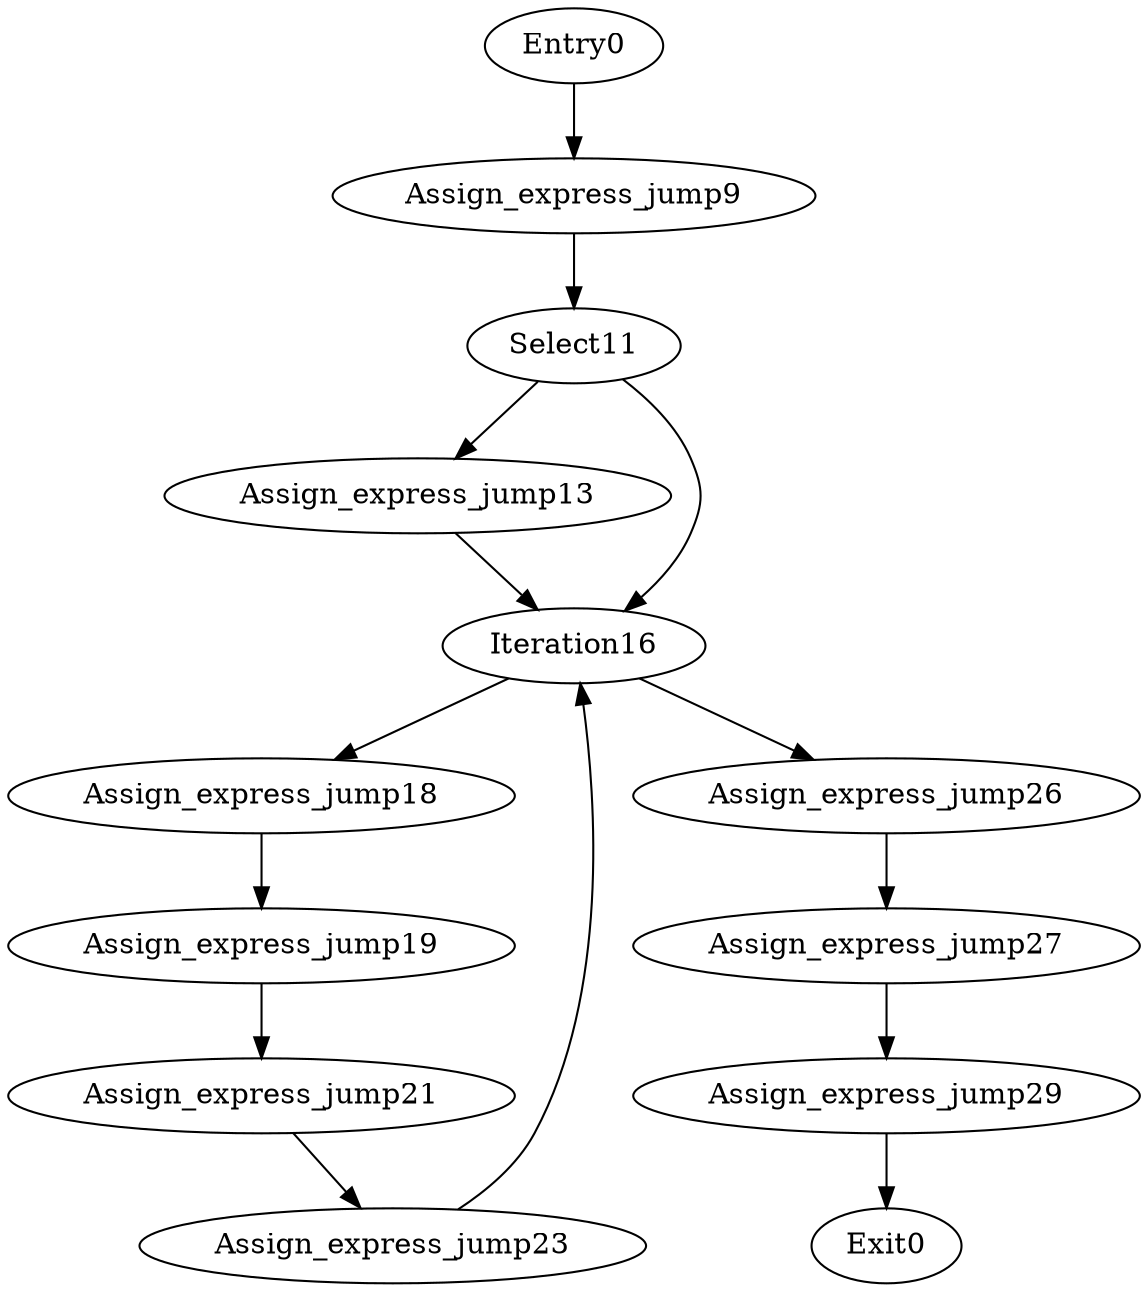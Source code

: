 digraph CFG {
	Entry0 -> Assign_express_jump9
	Assign_express_jump9 -> Select11
	Select11 -> Assign_express_jump13
	Assign_express_jump13 -> Iteration16
	Iteration16 -> Assign_express_jump18
	Assign_express_jump18 -> Assign_express_jump19
	Assign_express_jump19 -> Assign_express_jump21
	Assign_express_jump21 -> Assign_express_jump23
	Assign_express_jump23 -> Iteration16
	Iteration16 -> Assign_express_jump26
	Assign_express_jump26 -> Assign_express_jump27
	Assign_express_jump27 -> Assign_express_jump29
	Assign_express_jump29 -> Exit0
	Select11 -> Iteration16
}
